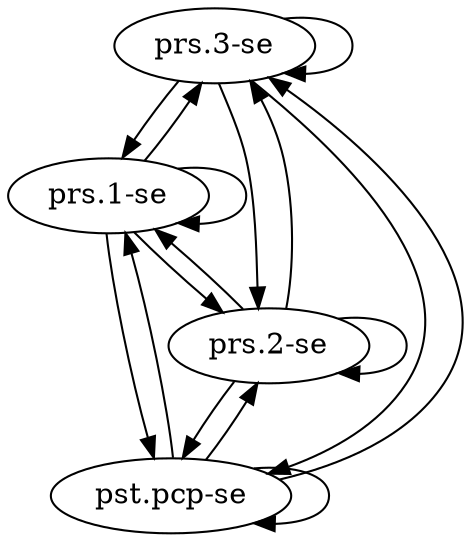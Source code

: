 digraph  {
	node [label="\N"];
	"prs.3-sE"	 [cell="prs.3",
		label="prs.3-se",
		tense=prs,
		weight=1.0];
	"prs.3-sE" -> "prs.3-sE"	 [weight=1.0];
	"prs.1-sE"	 [cell="prs.1",
		label="prs.1-se",
		tense=prs,
		weight=1.0];
	"prs.3-sE" -> "prs.1-sE"	 [weight=1.0];
	"pst.pcp-sE"	 [cell="pst.pcp",
		label="pst.pcp-se",
		tense="pst.pcp",
		weight=0.15];
	"prs.3-sE" -> "pst.pcp-sE"	 [weight=0.0465];
	"prs.2-sE"	 [cell="prs.2",
		label="prs.2-se",
		tense=prs,
		weight=1.0];
	"prs.3-sE" -> "prs.2-sE"	 [weight=1.0];
	"prs.1-sE" -> "prs.3-sE"	 [weight=1.0];
	"prs.1-sE" -> "prs.1-sE"	 [weight=1.0];
	"prs.1-sE" -> "pst.pcp-sE"	 [weight=0.0465];
	"prs.1-sE" -> "prs.2-sE"	 [weight=1.0];
	"pst.pcp-sE" -> "prs.3-sE"	 [weight=0.0];
	"pst.pcp-sE" -> "prs.1-sE"	 [weight=0.0];
	"pst.pcp-sE" -> "pst.pcp-sE"	 [weight=0.15];
	"pst.pcp-sE" -> "prs.2-sE"	 [weight=0.0];
	"prs.2-sE" -> "prs.3-sE"	 [weight=1.0];
	"prs.2-sE" -> "prs.1-sE"	 [weight=1.0];
	"prs.2-sE" -> "pst.pcp-sE"	 [weight=0.0465];
	"prs.2-sE" -> "prs.2-sE"	 [weight=1.0];
}
